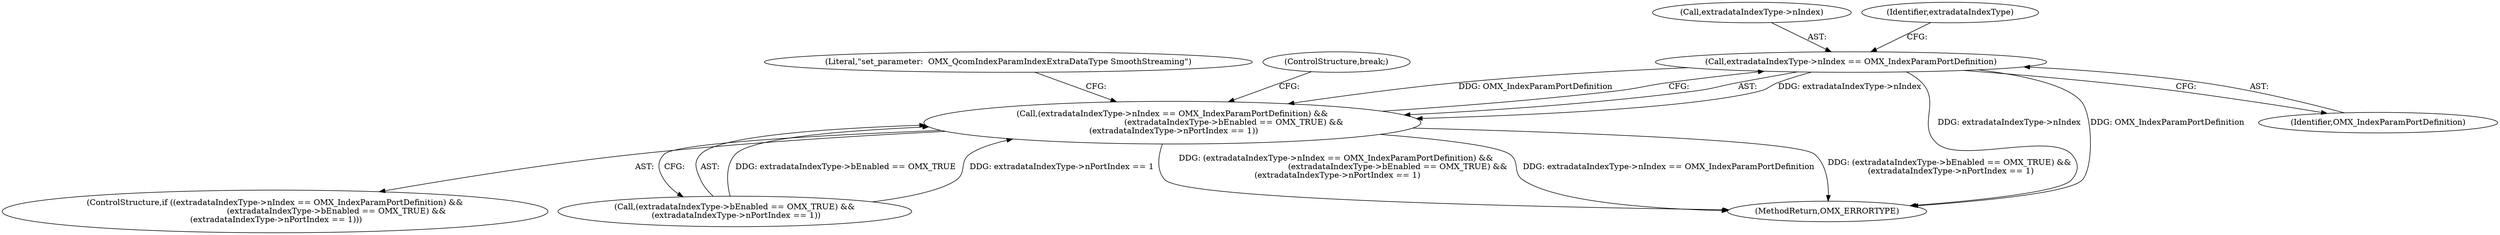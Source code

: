 digraph "0_Android_560ccdb509a7b86186fac0fce1b25bd9a3e6a6e8_2@pointer" {
"1002549" [label="(Call,extradataIndexType->nIndex == OMX_IndexParamPortDefinition)"];
"1002548" [label="(Call,(extradataIndexType->nIndex == OMX_IndexParamPortDefinition) &&\n                                                (extradataIndexType->bEnabled == OMX_TRUE) &&\n (extradataIndexType->nPortIndex == 1))"];
"1002549" [label="(Call,extradataIndexType->nIndex == OMX_IndexParamPortDefinition)"];
"1002550" [label="(Call,extradataIndexType->nIndex)"];
"1003102" [label="(MethodReturn,OMX_ERRORTYPE)"];
"1002553" [label="(Identifier,OMX_IndexParamPortDefinition)"];
"1002567" [label="(Literal,\"set_parameter:  OMX_QcomIndexParamIndexExtraDataType SmoothStreaming\")"];
"1002557" [label="(Identifier,extradataIndexType)"];
"1002547" [label="(ControlStructure,if ((extradataIndexType->nIndex == OMX_IndexParamPortDefinition) &&\n                                                (extradataIndexType->bEnabled == OMX_TRUE) &&\n (extradataIndexType->nPortIndex == 1)))"];
"1002548" [label="(Call,(extradataIndexType->nIndex == OMX_IndexParamPortDefinition) &&\n                                                (extradataIndexType->bEnabled == OMX_TRUE) &&\n (extradataIndexType->nPortIndex == 1))"];
"1002554" [label="(Call,(extradataIndexType->bEnabled == OMX_TRUE) &&\n (extradataIndexType->nPortIndex == 1))"];
"1002576" [label="(ControlStructure,break;)"];
"1002549" -> "1002548"  [label="AST: "];
"1002549" -> "1002553"  [label="CFG: "];
"1002550" -> "1002549"  [label="AST: "];
"1002553" -> "1002549"  [label="AST: "];
"1002557" -> "1002549"  [label="CFG: "];
"1002548" -> "1002549"  [label="CFG: "];
"1002549" -> "1003102"  [label="DDG: extradataIndexType->nIndex"];
"1002549" -> "1003102"  [label="DDG: OMX_IndexParamPortDefinition"];
"1002549" -> "1002548"  [label="DDG: extradataIndexType->nIndex"];
"1002549" -> "1002548"  [label="DDG: OMX_IndexParamPortDefinition"];
"1002548" -> "1002547"  [label="AST: "];
"1002548" -> "1002554"  [label="CFG: "];
"1002554" -> "1002548"  [label="AST: "];
"1002567" -> "1002548"  [label="CFG: "];
"1002576" -> "1002548"  [label="CFG: "];
"1002548" -> "1003102"  [label="DDG: extradataIndexType->nIndex == OMX_IndexParamPortDefinition"];
"1002548" -> "1003102"  [label="DDG: (extradataIndexType->bEnabled == OMX_TRUE) &&\n (extradataIndexType->nPortIndex == 1)"];
"1002548" -> "1003102"  [label="DDG: (extradataIndexType->nIndex == OMX_IndexParamPortDefinition) &&\n                                                (extradataIndexType->bEnabled == OMX_TRUE) &&\n (extradataIndexType->nPortIndex == 1)"];
"1002554" -> "1002548"  [label="DDG: extradataIndexType->bEnabled == OMX_TRUE"];
"1002554" -> "1002548"  [label="DDG: extradataIndexType->nPortIndex == 1"];
}
